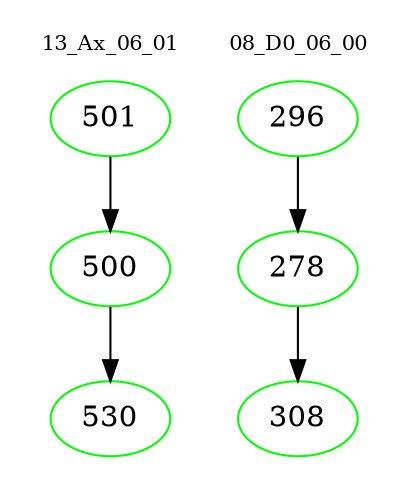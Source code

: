 digraph{
subgraph cluster_0 {
color = white
label = "13_Ax_06_01";
fontsize=10;
T0_501 [label="501", color="green"]
T0_501 -> T0_500 [color="black"]
T0_500 [label="500", color="green"]
T0_500 -> T0_530 [color="black"]
T0_530 [label="530", color="green"]
}
subgraph cluster_1 {
color = white
label = "08_D0_06_00";
fontsize=10;
T1_296 [label="296", color="green"]
T1_296 -> T1_278 [color="black"]
T1_278 [label="278", color="green"]
T1_278 -> T1_308 [color="black"]
T1_308 [label="308", color="green"]
}
}
